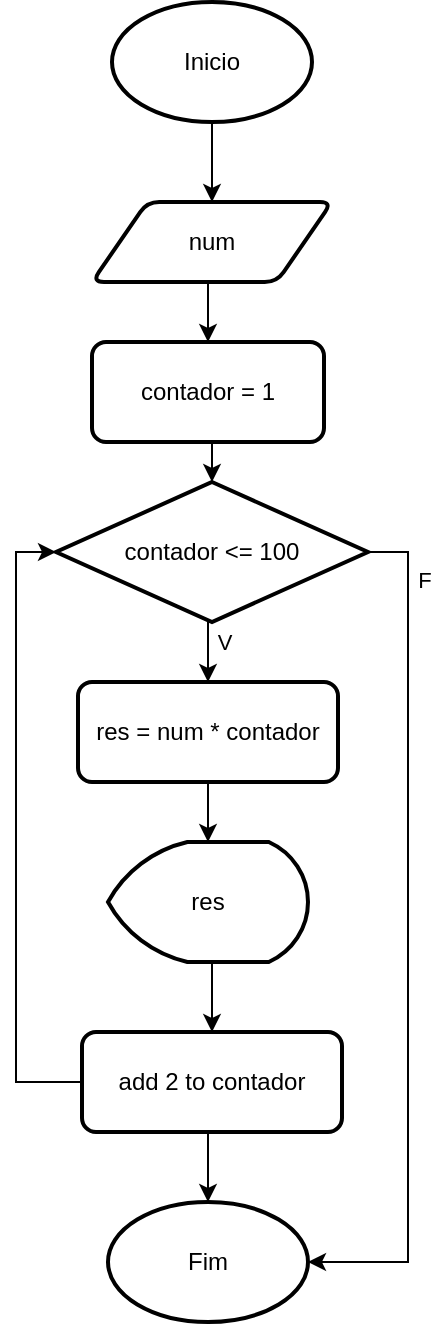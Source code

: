<mxfile version="25.0.3">
  <diagram name="Página-1" id="sBkzolrORNVpnoc0ybVJ">
    <mxGraphModel dx="958" dy="483" grid="1" gridSize="10" guides="1" tooltips="1" connect="1" arrows="1" fold="1" page="1" pageScale="1" pageWidth="827" pageHeight="1169" math="0" shadow="0">
      <root>
        <mxCell id="0" />
        <mxCell id="1" parent="0" />
        <mxCell id="dH_SuakjsCsbDlxcVrdE-14" style="edgeStyle=orthogonalEdgeStyle;rounded=0;orthogonalLoop=1;jettySize=auto;html=1;exitX=0.5;exitY=1;exitDx=0;exitDy=0;exitPerimeter=0;entryX=0.5;entryY=0;entryDx=0;entryDy=0;" edge="1" parent="1" source="dH_SuakjsCsbDlxcVrdE-2" target="dH_SuakjsCsbDlxcVrdE-4">
          <mxGeometry relative="1" as="geometry" />
        </mxCell>
        <mxCell id="dH_SuakjsCsbDlxcVrdE-2" value="Inicio" style="strokeWidth=2;html=1;shape=mxgraph.flowchart.start_1;whiteSpace=wrap;" vertex="1" parent="1">
          <mxGeometry x="364" y="70" width="100" height="60" as="geometry" />
        </mxCell>
        <mxCell id="dH_SuakjsCsbDlxcVrdE-3" value="Fim" style="strokeWidth=2;html=1;shape=mxgraph.flowchart.start_1;whiteSpace=wrap;" vertex="1" parent="1">
          <mxGeometry x="362" y="670" width="100" height="60" as="geometry" />
        </mxCell>
        <mxCell id="dH_SuakjsCsbDlxcVrdE-15" style="edgeStyle=orthogonalEdgeStyle;rounded=0;orthogonalLoop=1;jettySize=auto;html=1;exitX=0.5;exitY=1;exitDx=0;exitDy=0;entryX=0.5;entryY=0;entryDx=0;entryDy=0;" edge="1" parent="1" source="dH_SuakjsCsbDlxcVrdE-4" target="dH_SuakjsCsbDlxcVrdE-5">
          <mxGeometry relative="1" as="geometry" />
        </mxCell>
        <mxCell id="dH_SuakjsCsbDlxcVrdE-4" value="num" style="shape=parallelogram;html=1;strokeWidth=2;perimeter=parallelogramPerimeter;whiteSpace=wrap;rounded=1;arcSize=12;size=0.23;" vertex="1" parent="1">
          <mxGeometry x="354" y="170" width="120" height="40" as="geometry" />
        </mxCell>
        <mxCell id="dH_SuakjsCsbDlxcVrdE-5" value="contador = 1" style="rounded=1;whiteSpace=wrap;html=1;absoluteArcSize=1;arcSize=14;strokeWidth=2;" vertex="1" parent="1">
          <mxGeometry x="354" y="240" width="116" height="50" as="geometry" />
        </mxCell>
        <mxCell id="dH_SuakjsCsbDlxcVrdE-17" style="edgeStyle=orthogonalEdgeStyle;rounded=0;orthogonalLoop=1;jettySize=auto;html=1;exitX=0.5;exitY=1;exitDx=0;exitDy=0;exitPerimeter=0;entryX=0.5;entryY=0;entryDx=0;entryDy=0;" edge="1" parent="1" source="dH_SuakjsCsbDlxcVrdE-6" target="dH_SuakjsCsbDlxcVrdE-7">
          <mxGeometry relative="1" as="geometry" />
        </mxCell>
        <mxCell id="dH_SuakjsCsbDlxcVrdE-21" value="V" style="edgeLabel;html=1;align=center;verticalAlign=middle;resizable=0;points=[];" vertex="1" connectable="0" parent="dH_SuakjsCsbDlxcVrdE-17">
          <mxGeometry x="-0.246" y="1" relative="1" as="geometry">
            <mxPoint x="7" as="offset" />
          </mxGeometry>
        </mxCell>
        <mxCell id="dH_SuakjsCsbDlxcVrdE-6" value="contador &amp;lt;= 100" style="strokeWidth=2;html=1;shape=mxgraph.flowchart.decision;whiteSpace=wrap;" vertex="1" parent="1">
          <mxGeometry x="336" y="310" width="156" height="70" as="geometry" />
        </mxCell>
        <mxCell id="dH_SuakjsCsbDlxcVrdE-7" value="res = num * contador" style="rounded=1;whiteSpace=wrap;html=1;absoluteArcSize=1;arcSize=14;strokeWidth=2;" vertex="1" parent="1">
          <mxGeometry x="347" y="410" width="130" height="50" as="geometry" />
        </mxCell>
        <mxCell id="dH_SuakjsCsbDlxcVrdE-19" style="edgeStyle=orthogonalEdgeStyle;rounded=0;orthogonalLoop=1;jettySize=auto;html=1;exitX=0.5;exitY=1;exitDx=0;exitDy=0;exitPerimeter=0;entryX=0.5;entryY=0;entryDx=0;entryDy=0;" edge="1" parent="1" source="dH_SuakjsCsbDlxcVrdE-8" target="dH_SuakjsCsbDlxcVrdE-10">
          <mxGeometry relative="1" as="geometry" />
        </mxCell>
        <mxCell id="dH_SuakjsCsbDlxcVrdE-8" value="res" style="strokeWidth=2;html=1;shape=mxgraph.flowchart.display;whiteSpace=wrap;" vertex="1" parent="1">
          <mxGeometry x="362" y="490" width="100" height="60" as="geometry" />
        </mxCell>
        <mxCell id="dH_SuakjsCsbDlxcVrdE-10" value="add 2 to contador" style="rounded=1;whiteSpace=wrap;html=1;absoluteArcSize=1;arcSize=14;strokeWidth=2;" vertex="1" parent="1">
          <mxGeometry x="349" y="585" width="130" height="50" as="geometry" />
        </mxCell>
        <mxCell id="dH_SuakjsCsbDlxcVrdE-11" style="edgeStyle=orthogonalEdgeStyle;rounded=0;orthogonalLoop=1;jettySize=auto;html=1;exitX=1;exitY=0.5;exitDx=0;exitDy=0;exitPerimeter=0;entryX=1;entryY=0.5;entryDx=0;entryDy=0;entryPerimeter=0;" edge="1" parent="1" source="dH_SuakjsCsbDlxcVrdE-6" target="dH_SuakjsCsbDlxcVrdE-3">
          <mxGeometry relative="1" as="geometry" />
        </mxCell>
        <mxCell id="dH_SuakjsCsbDlxcVrdE-22" value="F" style="edgeLabel;html=1;align=center;verticalAlign=middle;resizable=0;points=[];" vertex="1" connectable="0" parent="dH_SuakjsCsbDlxcVrdE-11">
          <mxGeometry x="-0.843" y="-3" relative="1" as="geometry">
            <mxPoint x="11" as="offset" />
          </mxGeometry>
        </mxCell>
        <mxCell id="dH_SuakjsCsbDlxcVrdE-13" style="edgeStyle=orthogonalEdgeStyle;rounded=0;orthogonalLoop=1;jettySize=auto;html=1;exitX=0;exitY=0.5;exitDx=0;exitDy=0;entryX=0;entryY=0.5;entryDx=0;entryDy=0;entryPerimeter=0;" edge="1" parent="1" source="dH_SuakjsCsbDlxcVrdE-10" target="dH_SuakjsCsbDlxcVrdE-6">
          <mxGeometry relative="1" as="geometry" />
        </mxCell>
        <mxCell id="dH_SuakjsCsbDlxcVrdE-16" style="edgeStyle=orthogonalEdgeStyle;rounded=0;orthogonalLoop=1;jettySize=auto;html=1;exitX=0.5;exitY=1;exitDx=0;exitDy=0;entryX=0.5;entryY=0;entryDx=0;entryDy=0;entryPerimeter=0;" edge="1" parent="1" source="dH_SuakjsCsbDlxcVrdE-5" target="dH_SuakjsCsbDlxcVrdE-6">
          <mxGeometry relative="1" as="geometry" />
        </mxCell>
        <mxCell id="dH_SuakjsCsbDlxcVrdE-18" style="edgeStyle=orthogonalEdgeStyle;rounded=0;orthogonalLoop=1;jettySize=auto;html=1;exitX=0.5;exitY=1;exitDx=0;exitDy=0;entryX=0.5;entryY=0;entryDx=0;entryDy=0;entryPerimeter=0;" edge="1" parent="1" source="dH_SuakjsCsbDlxcVrdE-7" target="dH_SuakjsCsbDlxcVrdE-8">
          <mxGeometry relative="1" as="geometry" />
        </mxCell>
        <mxCell id="dH_SuakjsCsbDlxcVrdE-20" style="edgeStyle=orthogonalEdgeStyle;rounded=0;orthogonalLoop=1;jettySize=auto;html=1;exitX=0.5;exitY=1;exitDx=0;exitDy=0;entryX=0.5;entryY=0;entryDx=0;entryDy=0;entryPerimeter=0;" edge="1" parent="1" source="dH_SuakjsCsbDlxcVrdE-10" target="dH_SuakjsCsbDlxcVrdE-3">
          <mxGeometry relative="1" as="geometry" />
        </mxCell>
      </root>
    </mxGraphModel>
  </diagram>
</mxfile>
